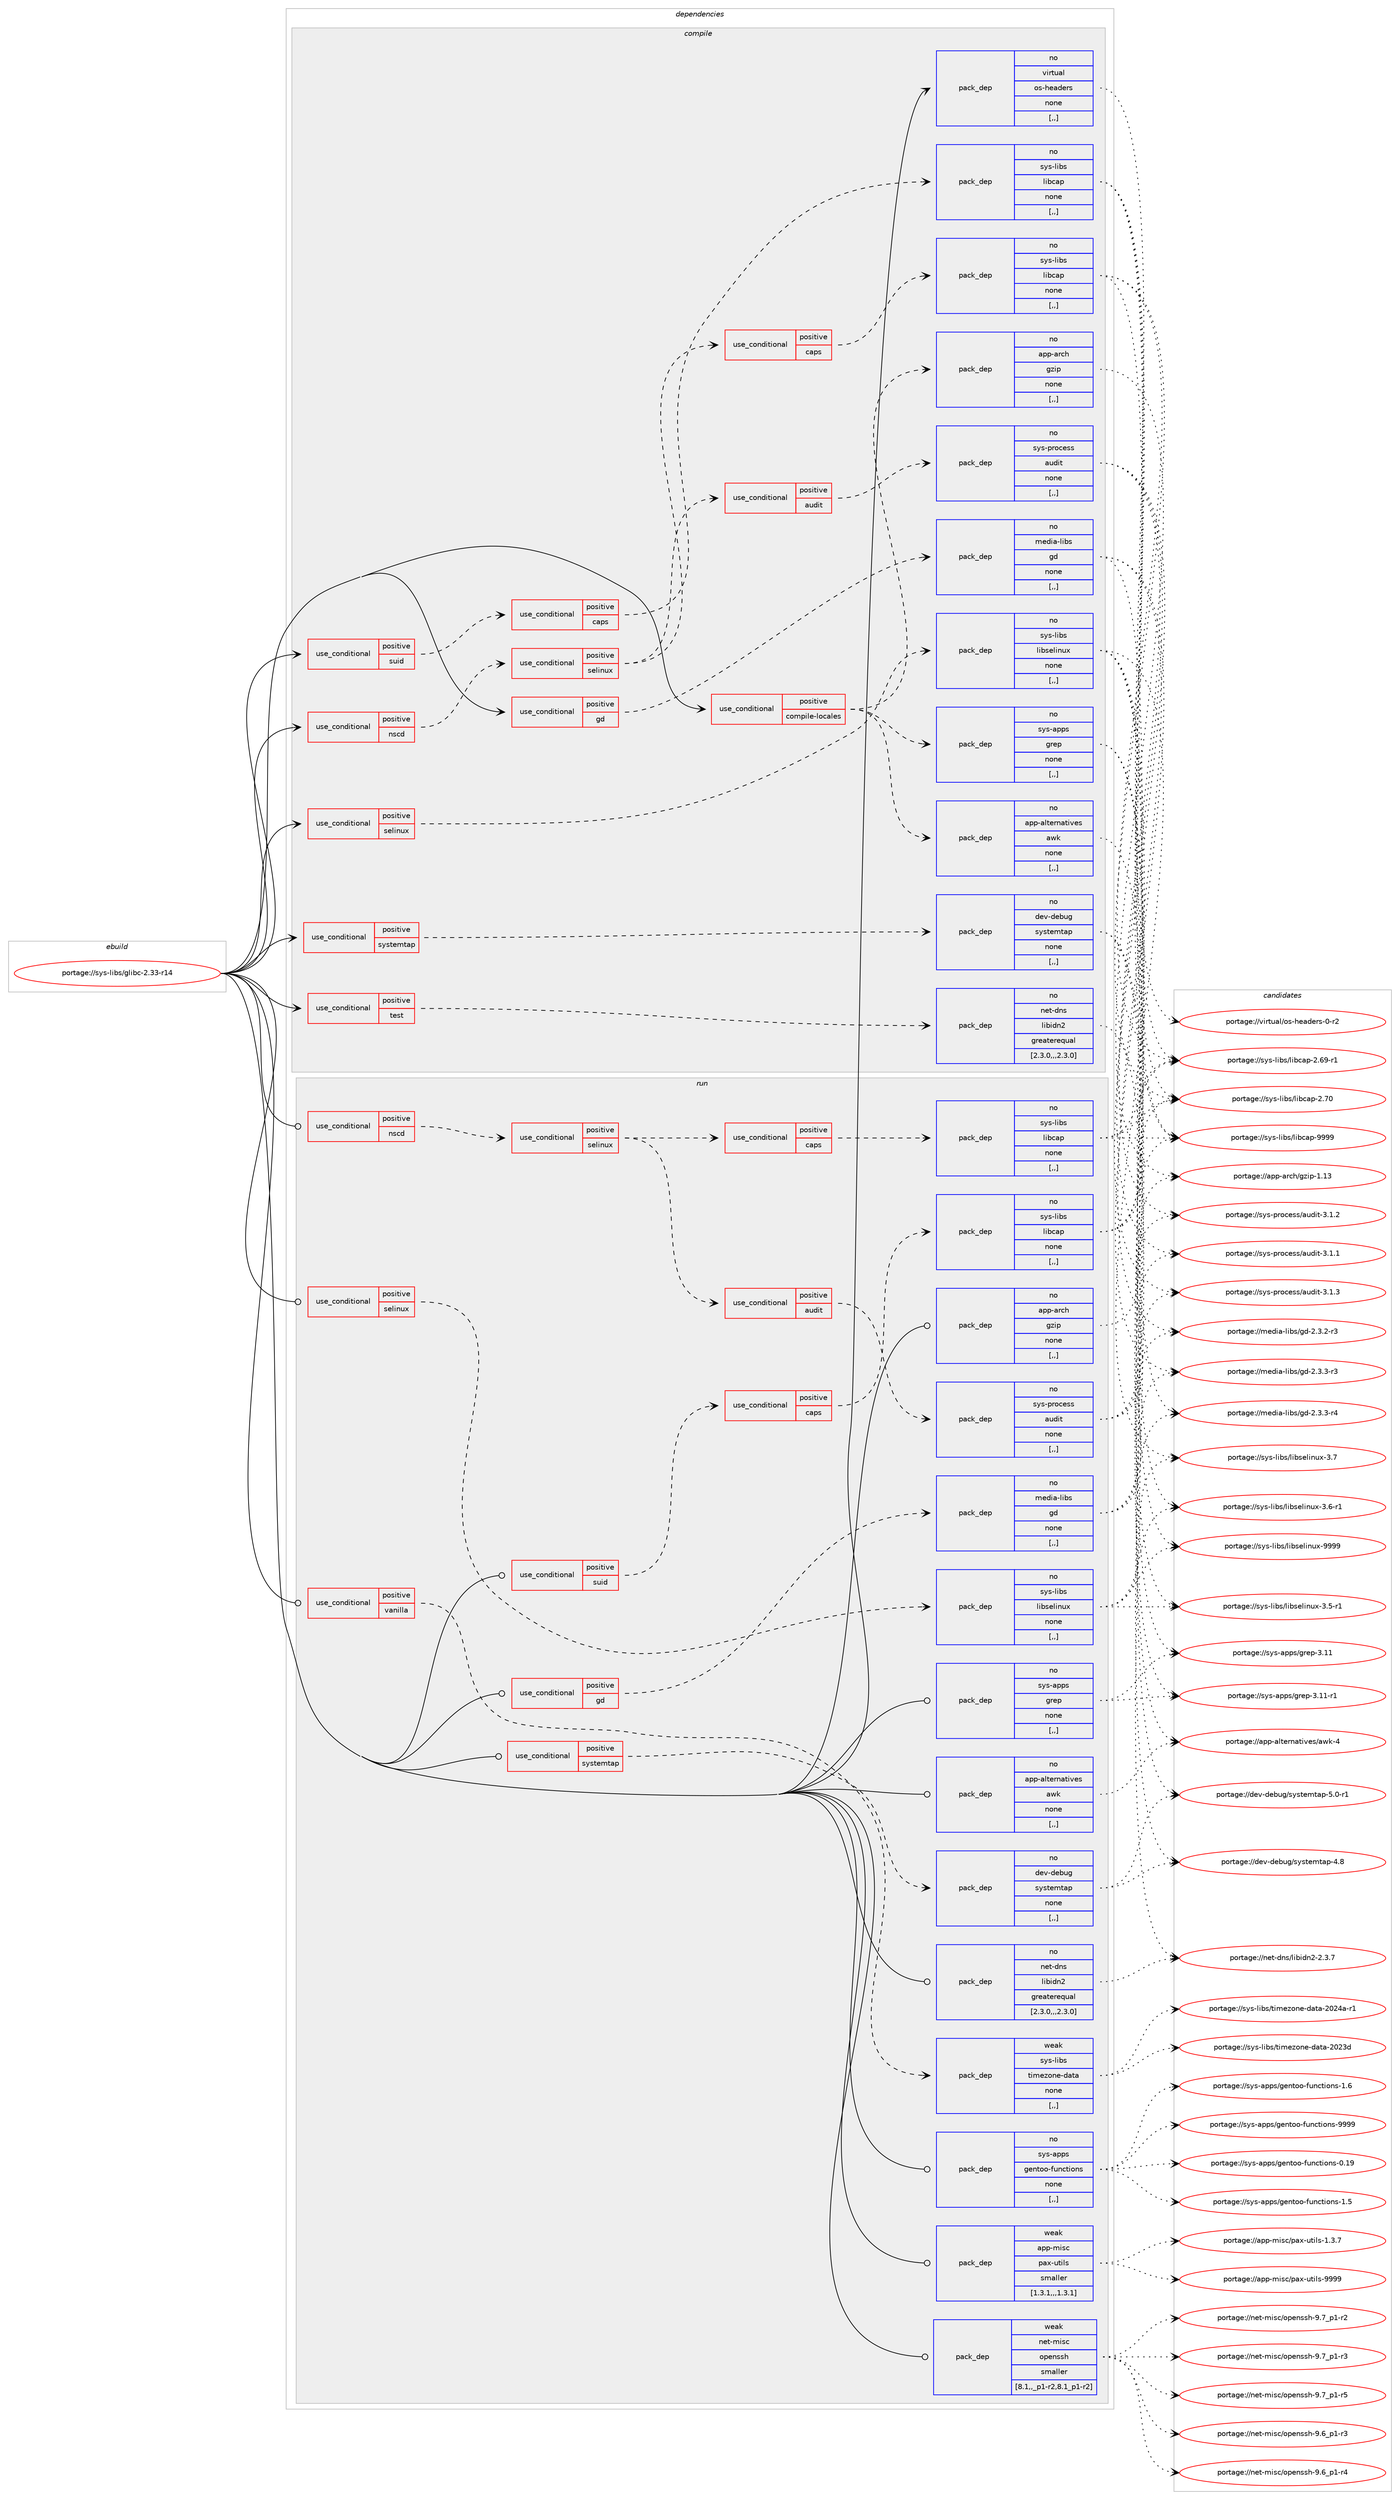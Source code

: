 digraph prolog {

# *************
# Graph options
# *************

newrank=true;
concentrate=true;
compound=true;
graph [rankdir=LR,fontname=Helvetica,fontsize=10,ranksep=1.5];#, ranksep=2.5, nodesep=0.2];
edge  [arrowhead=vee];
node  [fontname=Helvetica,fontsize=10];

# **********
# The ebuild
# **********

subgraph cluster_leftcol {
color=gray;
rank=same;
label=<<i>ebuild</i>>;
id [label="portage://sys-libs/glibc-2.33-r14", color=red, width=4, href="../sys-libs/glibc-2.33-r14.svg"];
}

# ****************
# The dependencies
# ****************

subgraph cluster_midcol {
color=gray;
label=<<i>dependencies</i>>;
subgraph cluster_compile {
fillcolor="#eeeeee";
style=filled;
label=<<i>compile</i>>;
subgraph cond114219 {
dependency429564 [label=<<TABLE BORDER="0" CELLBORDER="1" CELLSPACING="0" CELLPADDING="4"><TR><TD ROWSPAN="3" CELLPADDING="10">use_conditional</TD></TR><TR><TD>positive</TD></TR><TR><TD>compile-locales</TD></TR></TABLE>>, shape=none, color=red];
subgraph pack312420 {
dependency429565 [label=<<TABLE BORDER="0" CELLBORDER="1" CELLSPACING="0" CELLPADDING="4" WIDTH="220"><TR><TD ROWSPAN="6" CELLPADDING="30">pack_dep</TD></TR><TR><TD WIDTH="110">no</TD></TR><TR><TD>app-arch</TD></TR><TR><TD>gzip</TD></TR><TR><TD>none</TD></TR><TR><TD>[,,]</TD></TR></TABLE>>, shape=none, color=blue];
}
dependency429564:e -> dependency429565:w [weight=20,style="dashed",arrowhead="vee"];
subgraph pack312421 {
dependency429566 [label=<<TABLE BORDER="0" CELLBORDER="1" CELLSPACING="0" CELLPADDING="4" WIDTH="220"><TR><TD ROWSPAN="6" CELLPADDING="30">pack_dep</TD></TR><TR><TD WIDTH="110">no</TD></TR><TR><TD>sys-apps</TD></TR><TR><TD>grep</TD></TR><TR><TD>none</TD></TR><TR><TD>[,,]</TD></TR></TABLE>>, shape=none, color=blue];
}
dependency429564:e -> dependency429566:w [weight=20,style="dashed",arrowhead="vee"];
subgraph pack312422 {
dependency429567 [label=<<TABLE BORDER="0" CELLBORDER="1" CELLSPACING="0" CELLPADDING="4" WIDTH="220"><TR><TD ROWSPAN="6" CELLPADDING="30">pack_dep</TD></TR><TR><TD WIDTH="110">no</TD></TR><TR><TD>app-alternatives</TD></TR><TR><TD>awk</TD></TR><TR><TD>none</TD></TR><TR><TD>[,,]</TD></TR></TABLE>>, shape=none, color=blue];
}
dependency429564:e -> dependency429567:w [weight=20,style="dashed",arrowhead="vee"];
}
id:e -> dependency429564:w [weight=20,style="solid",arrowhead="vee"];
subgraph cond114220 {
dependency429568 [label=<<TABLE BORDER="0" CELLBORDER="1" CELLSPACING="0" CELLPADDING="4"><TR><TD ROWSPAN="3" CELLPADDING="10">use_conditional</TD></TR><TR><TD>positive</TD></TR><TR><TD>gd</TD></TR></TABLE>>, shape=none, color=red];
subgraph pack312423 {
dependency429569 [label=<<TABLE BORDER="0" CELLBORDER="1" CELLSPACING="0" CELLPADDING="4" WIDTH="220"><TR><TD ROWSPAN="6" CELLPADDING="30">pack_dep</TD></TR><TR><TD WIDTH="110">no</TD></TR><TR><TD>media-libs</TD></TR><TR><TD>gd</TD></TR><TR><TD>none</TD></TR><TR><TD>[,,]</TD></TR></TABLE>>, shape=none, color=blue];
}
dependency429568:e -> dependency429569:w [weight=20,style="dashed",arrowhead="vee"];
}
id:e -> dependency429568:w [weight=20,style="solid",arrowhead="vee"];
subgraph cond114221 {
dependency429570 [label=<<TABLE BORDER="0" CELLBORDER="1" CELLSPACING="0" CELLPADDING="4"><TR><TD ROWSPAN="3" CELLPADDING="10">use_conditional</TD></TR><TR><TD>positive</TD></TR><TR><TD>nscd</TD></TR></TABLE>>, shape=none, color=red];
subgraph cond114222 {
dependency429571 [label=<<TABLE BORDER="0" CELLBORDER="1" CELLSPACING="0" CELLPADDING="4"><TR><TD ROWSPAN="3" CELLPADDING="10">use_conditional</TD></TR><TR><TD>positive</TD></TR><TR><TD>selinux</TD></TR></TABLE>>, shape=none, color=red];
subgraph cond114223 {
dependency429572 [label=<<TABLE BORDER="0" CELLBORDER="1" CELLSPACING="0" CELLPADDING="4"><TR><TD ROWSPAN="3" CELLPADDING="10">use_conditional</TD></TR><TR><TD>positive</TD></TR><TR><TD>audit</TD></TR></TABLE>>, shape=none, color=red];
subgraph pack312424 {
dependency429573 [label=<<TABLE BORDER="0" CELLBORDER="1" CELLSPACING="0" CELLPADDING="4" WIDTH="220"><TR><TD ROWSPAN="6" CELLPADDING="30">pack_dep</TD></TR><TR><TD WIDTH="110">no</TD></TR><TR><TD>sys-process</TD></TR><TR><TD>audit</TD></TR><TR><TD>none</TD></TR><TR><TD>[,,]</TD></TR></TABLE>>, shape=none, color=blue];
}
dependency429572:e -> dependency429573:w [weight=20,style="dashed",arrowhead="vee"];
}
dependency429571:e -> dependency429572:w [weight=20,style="dashed",arrowhead="vee"];
subgraph cond114224 {
dependency429574 [label=<<TABLE BORDER="0" CELLBORDER="1" CELLSPACING="0" CELLPADDING="4"><TR><TD ROWSPAN="3" CELLPADDING="10">use_conditional</TD></TR><TR><TD>positive</TD></TR><TR><TD>caps</TD></TR></TABLE>>, shape=none, color=red];
subgraph pack312425 {
dependency429575 [label=<<TABLE BORDER="0" CELLBORDER="1" CELLSPACING="0" CELLPADDING="4" WIDTH="220"><TR><TD ROWSPAN="6" CELLPADDING="30">pack_dep</TD></TR><TR><TD WIDTH="110">no</TD></TR><TR><TD>sys-libs</TD></TR><TR><TD>libcap</TD></TR><TR><TD>none</TD></TR><TR><TD>[,,]</TD></TR></TABLE>>, shape=none, color=blue];
}
dependency429574:e -> dependency429575:w [weight=20,style="dashed",arrowhead="vee"];
}
dependency429571:e -> dependency429574:w [weight=20,style="dashed",arrowhead="vee"];
}
dependency429570:e -> dependency429571:w [weight=20,style="dashed",arrowhead="vee"];
}
id:e -> dependency429570:w [weight=20,style="solid",arrowhead="vee"];
subgraph cond114225 {
dependency429576 [label=<<TABLE BORDER="0" CELLBORDER="1" CELLSPACING="0" CELLPADDING="4"><TR><TD ROWSPAN="3" CELLPADDING="10">use_conditional</TD></TR><TR><TD>positive</TD></TR><TR><TD>selinux</TD></TR></TABLE>>, shape=none, color=red];
subgraph pack312426 {
dependency429577 [label=<<TABLE BORDER="0" CELLBORDER="1" CELLSPACING="0" CELLPADDING="4" WIDTH="220"><TR><TD ROWSPAN="6" CELLPADDING="30">pack_dep</TD></TR><TR><TD WIDTH="110">no</TD></TR><TR><TD>sys-libs</TD></TR><TR><TD>libselinux</TD></TR><TR><TD>none</TD></TR><TR><TD>[,,]</TD></TR></TABLE>>, shape=none, color=blue];
}
dependency429576:e -> dependency429577:w [weight=20,style="dashed",arrowhead="vee"];
}
id:e -> dependency429576:w [weight=20,style="solid",arrowhead="vee"];
subgraph cond114226 {
dependency429578 [label=<<TABLE BORDER="0" CELLBORDER="1" CELLSPACING="0" CELLPADDING="4"><TR><TD ROWSPAN="3" CELLPADDING="10">use_conditional</TD></TR><TR><TD>positive</TD></TR><TR><TD>suid</TD></TR></TABLE>>, shape=none, color=red];
subgraph cond114227 {
dependency429579 [label=<<TABLE BORDER="0" CELLBORDER="1" CELLSPACING="0" CELLPADDING="4"><TR><TD ROWSPAN="3" CELLPADDING="10">use_conditional</TD></TR><TR><TD>positive</TD></TR><TR><TD>caps</TD></TR></TABLE>>, shape=none, color=red];
subgraph pack312427 {
dependency429580 [label=<<TABLE BORDER="0" CELLBORDER="1" CELLSPACING="0" CELLPADDING="4" WIDTH="220"><TR><TD ROWSPAN="6" CELLPADDING="30">pack_dep</TD></TR><TR><TD WIDTH="110">no</TD></TR><TR><TD>sys-libs</TD></TR><TR><TD>libcap</TD></TR><TR><TD>none</TD></TR><TR><TD>[,,]</TD></TR></TABLE>>, shape=none, color=blue];
}
dependency429579:e -> dependency429580:w [weight=20,style="dashed",arrowhead="vee"];
}
dependency429578:e -> dependency429579:w [weight=20,style="dashed",arrowhead="vee"];
}
id:e -> dependency429578:w [weight=20,style="solid",arrowhead="vee"];
subgraph cond114228 {
dependency429581 [label=<<TABLE BORDER="0" CELLBORDER="1" CELLSPACING="0" CELLPADDING="4"><TR><TD ROWSPAN="3" CELLPADDING="10">use_conditional</TD></TR><TR><TD>positive</TD></TR><TR><TD>systemtap</TD></TR></TABLE>>, shape=none, color=red];
subgraph pack312428 {
dependency429582 [label=<<TABLE BORDER="0" CELLBORDER="1" CELLSPACING="0" CELLPADDING="4" WIDTH="220"><TR><TD ROWSPAN="6" CELLPADDING="30">pack_dep</TD></TR><TR><TD WIDTH="110">no</TD></TR><TR><TD>dev-debug</TD></TR><TR><TD>systemtap</TD></TR><TR><TD>none</TD></TR><TR><TD>[,,]</TD></TR></TABLE>>, shape=none, color=blue];
}
dependency429581:e -> dependency429582:w [weight=20,style="dashed",arrowhead="vee"];
}
id:e -> dependency429581:w [weight=20,style="solid",arrowhead="vee"];
subgraph cond114229 {
dependency429583 [label=<<TABLE BORDER="0" CELLBORDER="1" CELLSPACING="0" CELLPADDING="4"><TR><TD ROWSPAN="3" CELLPADDING="10">use_conditional</TD></TR><TR><TD>positive</TD></TR><TR><TD>test</TD></TR></TABLE>>, shape=none, color=red];
subgraph pack312429 {
dependency429584 [label=<<TABLE BORDER="0" CELLBORDER="1" CELLSPACING="0" CELLPADDING="4" WIDTH="220"><TR><TD ROWSPAN="6" CELLPADDING="30">pack_dep</TD></TR><TR><TD WIDTH="110">no</TD></TR><TR><TD>net-dns</TD></TR><TR><TD>libidn2</TD></TR><TR><TD>greaterequal</TD></TR><TR><TD>[2.3.0,,,2.3.0]</TD></TR></TABLE>>, shape=none, color=blue];
}
dependency429583:e -> dependency429584:w [weight=20,style="dashed",arrowhead="vee"];
}
id:e -> dependency429583:w [weight=20,style="solid",arrowhead="vee"];
subgraph pack312430 {
dependency429585 [label=<<TABLE BORDER="0" CELLBORDER="1" CELLSPACING="0" CELLPADDING="4" WIDTH="220"><TR><TD ROWSPAN="6" CELLPADDING="30">pack_dep</TD></TR><TR><TD WIDTH="110">no</TD></TR><TR><TD>virtual</TD></TR><TR><TD>os-headers</TD></TR><TR><TD>none</TD></TR><TR><TD>[,,]</TD></TR></TABLE>>, shape=none, color=blue];
}
id:e -> dependency429585:w [weight=20,style="solid",arrowhead="vee"];
}
subgraph cluster_compileandrun {
fillcolor="#eeeeee";
style=filled;
label=<<i>compile and run</i>>;
}
subgraph cluster_run {
fillcolor="#eeeeee";
style=filled;
label=<<i>run</i>>;
subgraph cond114230 {
dependency429586 [label=<<TABLE BORDER="0" CELLBORDER="1" CELLSPACING="0" CELLPADDING="4"><TR><TD ROWSPAN="3" CELLPADDING="10">use_conditional</TD></TR><TR><TD>positive</TD></TR><TR><TD>gd</TD></TR></TABLE>>, shape=none, color=red];
subgraph pack312431 {
dependency429587 [label=<<TABLE BORDER="0" CELLBORDER="1" CELLSPACING="0" CELLPADDING="4" WIDTH="220"><TR><TD ROWSPAN="6" CELLPADDING="30">pack_dep</TD></TR><TR><TD WIDTH="110">no</TD></TR><TR><TD>media-libs</TD></TR><TR><TD>gd</TD></TR><TR><TD>none</TD></TR><TR><TD>[,,]</TD></TR></TABLE>>, shape=none, color=blue];
}
dependency429586:e -> dependency429587:w [weight=20,style="dashed",arrowhead="vee"];
}
id:e -> dependency429586:w [weight=20,style="solid",arrowhead="odot"];
subgraph cond114231 {
dependency429588 [label=<<TABLE BORDER="0" CELLBORDER="1" CELLSPACING="0" CELLPADDING="4"><TR><TD ROWSPAN="3" CELLPADDING="10">use_conditional</TD></TR><TR><TD>positive</TD></TR><TR><TD>nscd</TD></TR></TABLE>>, shape=none, color=red];
subgraph cond114232 {
dependency429589 [label=<<TABLE BORDER="0" CELLBORDER="1" CELLSPACING="0" CELLPADDING="4"><TR><TD ROWSPAN="3" CELLPADDING="10">use_conditional</TD></TR><TR><TD>positive</TD></TR><TR><TD>selinux</TD></TR></TABLE>>, shape=none, color=red];
subgraph cond114233 {
dependency429590 [label=<<TABLE BORDER="0" CELLBORDER="1" CELLSPACING="0" CELLPADDING="4"><TR><TD ROWSPAN="3" CELLPADDING="10">use_conditional</TD></TR><TR><TD>positive</TD></TR><TR><TD>audit</TD></TR></TABLE>>, shape=none, color=red];
subgraph pack312432 {
dependency429591 [label=<<TABLE BORDER="0" CELLBORDER="1" CELLSPACING="0" CELLPADDING="4" WIDTH="220"><TR><TD ROWSPAN="6" CELLPADDING="30">pack_dep</TD></TR><TR><TD WIDTH="110">no</TD></TR><TR><TD>sys-process</TD></TR><TR><TD>audit</TD></TR><TR><TD>none</TD></TR><TR><TD>[,,]</TD></TR></TABLE>>, shape=none, color=blue];
}
dependency429590:e -> dependency429591:w [weight=20,style="dashed",arrowhead="vee"];
}
dependency429589:e -> dependency429590:w [weight=20,style="dashed",arrowhead="vee"];
subgraph cond114234 {
dependency429592 [label=<<TABLE BORDER="0" CELLBORDER="1" CELLSPACING="0" CELLPADDING="4"><TR><TD ROWSPAN="3" CELLPADDING="10">use_conditional</TD></TR><TR><TD>positive</TD></TR><TR><TD>caps</TD></TR></TABLE>>, shape=none, color=red];
subgraph pack312433 {
dependency429593 [label=<<TABLE BORDER="0" CELLBORDER="1" CELLSPACING="0" CELLPADDING="4" WIDTH="220"><TR><TD ROWSPAN="6" CELLPADDING="30">pack_dep</TD></TR><TR><TD WIDTH="110">no</TD></TR><TR><TD>sys-libs</TD></TR><TR><TD>libcap</TD></TR><TR><TD>none</TD></TR><TR><TD>[,,]</TD></TR></TABLE>>, shape=none, color=blue];
}
dependency429592:e -> dependency429593:w [weight=20,style="dashed",arrowhead="vee"];
}
dependency429589:e -> dependency429592:w [weight=20,style="dashed",arrowhead="vee"];
}
dependency429588:e -> dependency429589:w [weight=20,style="dashed",arrowhead="vee"];
}
id:e -> dependency429588:w [weight=20,style="solid",arrowhead="odot"];
subgraph cond114235 {
dependency429594 [label=<<TABLE BORDER="0" CELLBORDER="1" CELLSPACING="0" CELLPADDING="4"><TR><TD ROWSPAN="3" CELLPADDING="10">use_conditional</TD></TR><TR><TD>positive</TD></TR><TR><TD>selinux</TD></TR></TABLE>>, shape=none, color=red];
subgraph pack312434 {
dependency429595 [label=<<TABLE BORDER="0" CELLBORDER="1" CELLSPACING="0" CELLPADDING="4" WIDTH="220"><TR><TD ROWSPAN="6" CELLPADDING="30">pack_dep</TD></TR><TR><TD WIDTH="110">no</TD></TR><TR><TD>sys-libs</TD></TR><TR><TD>libselinux</TD></TR><TR><TD>none</TD></TR><TR><TD>[,,]</TD></TR></TABLE>>, shape=none, color=blue];
}
dependency429594:e -> dependency429595:w [weight=20,style="dashed",arrowhead="vee"];
}
id:e -> dependency429594:w [weight=20,style="solid",arrowhead="odot"];
subgraph cond114236 {
dependency429596 [label=<<TABLE BORDER="0" CELLBORDER="1" CELLSPACING="0" CELLPADDING="4"><TR><TD ROWSPAN="3" CELLPADDING="10">use_conditional</TD></TR><TR><TD>positive</TD></TR><TR><TD>suid</TD></TR></TABLE>>, shape=none, color=red];
subgraph cond114237 {
dependency429597 [label=<<TABLE BORDER="0" CELLBORDER="1" CELLSPACING="0" CELLPADDING="4"><TR><TD ROWSPAN="3" CELLPADDING="10">use_conditional</TD></TR><TR><TD>positive</TD></TR><TR><TD>caps</TD></TR></TABLE>>, shape=none, color=red];
subgraph pack312435 {
dependency429598 [label=<<TABLE BORDER="0" CELLBORDER="1" CELLSPACING="0" CELLPADDING="4" WIDTH="220"><TR><TD ROWSPAN="6" CELLPADDING="30">pack_dep</TD></TR><TR><TD WIDTH="110">no</TD></TR><TR><TD>sys-libs</TD></TR><TR><TD>libcap</TD></TR><TR><TD>none</TD></TR><TR><TD>[,,]</TD></TR></TABLE>>, shape=none, color=blue];
}
dependency429597:e -> dependency429598:w [weight=20,style="dashed",arrowhead="vee"];
}
dependency429596:e -> dependency429597:w [weight=20,style="dashed",arrowhead="vee"];
}
id:e -> dependency429596:w [weight=20,style="solid",arrowhead="odot"];
subgraph cond114238 {
dependency429599 [label=<<TABLE BORDER="0" CELLBORDER="1" CELLSPACING="0" CELLPADDING="4"><TR><TD ROWSPAN="3" CELLPADDING="10">use_conditional</TD></TR><TR><TD>positive</TD></TR><TR><TD>systemtap</TD></TR></TABLE>>, shape=none, color=red];
subgraph pack312436 {
dependency429600 [label=<<TABLE BORDER="0" CELLBORDER="1" CELLSPACING="0" CELLPADDING="4" WIDTH="220"><TR><TD ROWSPAN="6" CELLPADDING="30">pack_dep</TD></TR><TR><TD WIDTH="110">no</TD></TR><TR><TD>dev-debug</TD></TR><TR><TD>systemtap</TD></TR><TR><TD>none</TD></TR><TR><TD>[,,]</TD></TR></TABLE>>, shape=none, color=blue];
}
dependency429599:e -> dependency429600:w [weight=20,style="dashed",arrowhead="vee"];
}
id:e -> dependency429599:w [weight=20,style="solid",arrowhead="odot"];
subgraph cond114239 {
dependency429601 [label=<<TABLE BORDER="0" CELLBORDER="1" CELLSPACING="0" CELLPADDING="4"><TR><TD ROWSPAN="3" CELLPADDING="10">use_conditional</TD></TR><TR><TD>positive</TD></TR><TR><TD>vanilla</TD></TR></TABLE>>, shape=none, color=red];
subgraph pack312437 {
dependency429602 [label=<<TABLE BORDER="0" CELLBORDER="1" CELLSPACING="0" CELLPADDING="4" WIDTH="220"><TR><TD ROWSPAN="6" CELLPADDING="30">pack_dep</TD></TR><TR><TD WIDTH="110">weak</TD></TR><TR><TD>sys-libs</TD></TR><TR><TD>timezone-data</TD></TR><TR><TD>none</TD></TR><TR><TD>[,,]</TD></TR></TABLE>>, shape=none, color=blue];
}
dependency429601:e -> dependency429602:w [weight=20,style="dashed",arrowhead="vee"];
}
id:e -> dependency429601:w [weight=20,style="solid",arrowhead="odot"];
subgraph pack312438 {
dependency429603 [label=<<TABLE BORDER="0" CELLBORDER="1" CELLSPACING="0" CELLPADDING="4" WIDTH="220"><TR><TD ROWSPAN="6" CELLPADDING="30">pack_dep</TD></TR><TR><TD WIDTH="110">no</TD></TR><TR><TD>app-alternatives</TD></TR><TR><TD>awk</TD></TR><TR><TD>none</TD></TR><TR><TD>[,,]</TD></TR></TABLE>>, shape=none, color=blue];
}
id:e -> dependency429603:w [weight=20,style="solid",arrowhead="odot"];
subgraph pack312439 {
dependency429604 [label=<<TABLE BORDER="0" CELLBORDER="1" CELLSPACING="0" CELLPADDING="4" WIDTH="220"><TR><TD ROWSPAN="6" CELLPADDING="30">pack_dep</TD></TR><TR><TD WIDTH="110">no</TD></TR><TR><TD>app-arch</TD></TR><TR><TD>gzip</TD></TR><TR><TD>none</TD></TR><TR><TD>[,,]</TD></TR></TABLE>>, shape=none, color=blue];
}
id:e -> dependency429604:w [weight=20,style="solid",arrowhead="odot"];
subgraph pack312440 {
dependency429605 [label=<<TABLE BORDER="0" CELLBORDER="1" CELLSPACING="0" CELLPADDING="4" WIDTH="220"><TR><TD ROWSPAN="6" CELLPADDING="30">pack_dep</TD></TR><TR><TD WIDTH="110">no</TD></TR><TR><TD>net-dns</TD></TR><TR><TD>libidn2</TD></TR><TR><TD>greaterequal</TD></TR><TR><TD>[2.3.0,,,2.3.0]</TD></TR></TABLE>>, shape=none, color=blue];
}
id:e -> dependency429605:w [weight=20,style="solid",arrowhead="odot"];
subgraph pack312441 {
dependency429606 [label=<<TABLE BORDER="0" CELLBORDER="1" CELLSPACING="0" CELLPADDING="4" WIDTH="220"><TR><TD ROWSPAN="6" CELLPADDING="30">pack_dep</TD></TR><TR><TD WIDTH="110">no</TD></TR><TR><TD>sys-apps</TD></TR><TR><TD>gentoo-functions</TD></TR><TR><TD>none</TD></TR><TR><TD>[,,]</TD></TR></TABLE>>, shape=none, color=blue];
}
id:e -> dependency429606:w [weight=20,style="solid",arrowhead="odot"];
subgraph pack312442 {
dependency429607 [label=<<TABLE BORDER="0" CELLBORDER="1" CELLSPACING="0" CELLPADDING="4" WIDTH="220"><TR><TD ROWSPAN="6" CELLPADDING="30">pack_dep</TD></TR><TR><TD WIDTH="110">no</TD></TR><TR><TD>sys-apps</TD></TR><TR><TD>grep</TD></TR><TR><TD>none</TD></TR><TR><TD>[,,]</TD></TR></TABLE>>, shape=none, color=blue];
}
id:e -> dependency429607:w [weight=20,style="solid",arrowhead="odot"];
subgraph pack312443 {
dependency429608 [label=<<TABLE BORDER="0" CELLBORDER="1" CELLSPACING="0" CELLPADDING="4" WIDTH="220"><TR><TD ROWSPAN="6" CELLPADDING="30">pack_dep</TD></TR><TR><TD WIDTH="110">weak</TD></TR><TR><TD>app-misc</TD></TR><TR><TD>pax-utils</TD></TR><TR><TD>smaller</TD></TR><TR><TD>[1.3.1,,,1.3.1]</TD></TR></TABLE>>, shape=none, color=blue];
}
id:e -> dependency429608:w [weight=20,style="solid",arrowhead="odot"];
subgraph pack312444 {
dependency429609 [label=<<TABLE BORDER="0" CELLBORDER="1" CELLSPACING="0" CELLPADDING="4" WIDTH="220"><TR><TD ROWSPAN="6" CELLPADDING="30">pack_dep</TD></TR><TR><TD WIDTH="110">weak</TD></TR><TR><TD>net-misc</TD></TR><TR><TD>openssh</TD></TR><TR><TD>smaller</TD></TR><TR><TD>[8.1,,_p1-r2,8.1_p1-r2]</TD></TR></TABLE>>, shape=none, color=blue];
}
id:e -> dependency429609:w [weight=20,style="solid",arrowhead="odot"];
}
}

# **************
# The candidates
# **************

subgraph cluster_choices {
rank=same;
color=gray;
label=<<i>candidates</i>>;

subgraph choice312420 {
color=black;
nodesep=1;
choice97112112459711499104471031221051124549464951 [label="portage://app-arch/gzip-1.13", color=red, width=4,href="../app-arch/gzip-1.13.svg"];
dependency429565:e -> choice97112112459711499104471031221051124549464951:w [style=dotted,weight="100"];
}
subgraph choice312421 {
color=black;
nodesep=1;
choice1151211154597112112115471031141011124551464949 [label="portage://sys-apps/grep-3.11", color=red, width=4,href="../sys-apps/grep-3.11.svg"];
choice11512111545971121121154710311410111245514649494511449 [label="portage://sys-apps/grep-3.11-r1", color=red, width=4,href="../sys-apps/grep-3.11-r1.svg"];
dependency429566:e -> choice1151211154597112112115471031141011124551464949:w [style=dotted,weight="100"];
dependency429566:e -> choice11512111545971121121154710311410111245514649494511449:w [style=dotted,weight="100"];
}
subgraph choice312422 {
color=black;
nodesep=1;
choice9711211245971081161011141109711610511810111547971191074552 [label="portage://app-alternatives/awk-4", color=red, width=4,href="../app-alternatives/awk-4.svg"];
dependency429567:e -> choice9711211245971081161011141109711610511810111547971191074552:w [style=dotted,weight="100"];
}
subgraph choice312423 {
color=black;
nodesep=1;
choice109101100105974510810598115471031004550465146504511451 [label="portage://media-libs/gd-2.3.2-r3", color=red, width=4,href="../media-libs/gd-2.3.2-r3.svg"];
choice109101100105974510810598115471031004550465146514511451 [label="portage://media-libs/gd-2.3.3-r3", color=red, width=4,href="../media-libs/gd-2.3.3-r3.svg"];
choice109101100105974510810598115471031004550465146514511452 [label="portage://media-libs/gd-2.3.3-r4", color=red, width=4,href="../media-libs/gd-2.3.3-r4.svg"];
dependency429569:e -> choice109101100105974510810598115471031004550465146504511451:w [style=dotted,weight="100"];
dependency429569:e -> choice109101100105974510810598115471031004550465146514511451:w [style=dotted,weight="100"];
dependency429569:e -> choice109101100105974510810598115471031004550465146514511452:w [style=dotted,weight="100"];
}
subgraph choice312424 {
color=black;
nodesep=1;
choice11512111545112114111991011151154797117100105116455146494649 [label="portage://sys-process/audit-3.1.1", color=red, width=4,href="../sys-process/audit-3.1.1.svg"];
choice11512111545112114111991011151154797117100105116455146494650 [label="portage://sys-process/audit-3.1.2", color=red, width=4,href="../sys-process/audit-3.1.2.svg"];
choice11512111545112114111991011151154797117100105116455146494651 [label="portage://sys-process/audit-3.1.3", color=red, width=4,href="../sys-process/audit-3.1.3.svg"];
dependency429573:e -> choice11512111545112114111991011151154797117100105116455146494649:w [style=dotted,weight="100"];
dependency429573:e -> choice11512111545112114111991011151154797117100105116455146494650:w [style=dotted,weight="100"];
dependency429573:e -> choice11512111545112114111991011151154797117100105116455146494651:w [style=dotted,weight="100"];
}
subgraph choice312425 {
color=black;
nodesep=1;
choice11512111545108105981154710810598999711245504654574511449 [label="portage://sys-libs/libcap-2.69-r1", color=red, width=4,href="../sys-libs/libcap-2.69-r1.svg"];
choice1151211154510810598115471081059899971124550465548 [label="portage://sys-libs/libcap-2.70", color=red, width=4,href="../sys-libs/libcap-2.70.svg"];
choice1151211154510810598115471081059899971124557575757 [label="portage://sys-libs/libcap-9999", color=red, width=4,href="../sys-libs/libcap-9999.svg"];
dependency429575:e -> choice11512111545108105981154710810598999711245504654574511449:w [style=dotted,weight="100"];
dependency429575:e -> choice1151211154510810598115471081059899971124550465548:w [style=dotted,weight="100"];
dependency429575:e -> choice1151211154510810598115471081059899971124557575757:w [style=dotted,weight="100"];
}
subgraph choice312426 {
color=black;
nodesep=1;
choice11512111545108105981154710810598115101108105110117120455146534511449 [label="portage://sys-libs/libselinux-3.5-r1", color=red, width=4,href="../sys-libs/libselinux-3.5-r1.svg"];
choice11512111545108105981154710810598115101108105110117120455146544511449 [label="portage://sys-libs/libselinux-3.6-r1", color=red, width=4,href="../sys-libs/libselinux-3.6-r1.svg"];
choice1151211154510810598115471081059811510110810511011712045514655 [label="portage://sys-libs/libselinux-3.7", color=red, width=4,href="../sys-libs/libselinux-3.7.svg"];
choice115121115451081059811547108105981151011081051101171204557575757 [label="portage://sys-libs/libselinux-9999", color=red, width=4,href="../sys-libs/libselinux-9999.svg"];
dependency429577:e -> choice11512111545108105981154710810598115101108105110117120455146534511449:w [style=dotted,weight="100"];
dependency429577:e -> choice11512111545108105981154710810598115101108105110117120455146544511449:w [style=dotted,weight="100"];
dependency429577:e -> choice1151211154510810598115471081059811510110810511011712045514655:w [style=dotted,weight="100"];
dependency429577:e -> choice115121115451081059811547108105981151011081051101171204557575757:w [style=dotted,weight="100"];
}
subgraph choice312427 {
color=black;
nodesep=1;
choice11512111545108105981154710810598999711245504654574511449 [label="portage://sys-libs/libcap-2.69-r1", color=red, width=4,href="../sys-libs/libcap-2.69-r1.svg"];
choice1151211154510810598115471081059899971124550465548 [label="portage://sys-libs/libcap-2.70", color=red, width=4,href="../sys-libs/libcap-2.70.svg"];
choice1151211154510810598115471081059899971124557575757 [label="portage://sys-libs/libcap-9999", color=red, width=4,href="../sys-libs/libcap-9999.svg"];
dependency429580:e -> choice11512111545108105981154710810598999711245504654574511449:w [style=dotted,weight="100"];
dependency429580:e -> choice1151211154510810598115471081059899971124550465548:w [style=dotted,weight="100"];
dependency429580:e -> choice1151211154510810598115471081059899971124557575757:w [style=dotted,weight="100"];
}
subgraph choice312428 {
color=black;
nodesep=1;
choice1001011184510010198117103471151211151161011091169711245524656 [label="portage://dev-debug/systemtap-4.8", color=red, width=4,href="../dev-debug/systemtap-4.8.svg"];
choice10010111845100101981171034711512111511610110911697112455346484511449 [label="portage://dev-debug/systemtap-5.0-r1", color=red, width=4,href="../dev-debug/systemtap-5.0-r1.svg"];
dependency429582:e -> choice1001011184510010198117103471151211151161011091169711245524656:w [style=dotted,weight="100"];
dependency429582:e -> choice10010111845100101981171034711512111511610110911697112455346484511449:w [style=dotted,weight="100"];
}
subgraph choice312429 {
color=black;
nodesep=1;
choice11010111645100110115471081059810510011050455046514655 [label="portage://net-dns/libidn2-2.3.7", color=red, width=4,href="../net-dns/libidn2-2.3.7.svg"];
dependency429584:e -> choice11010111645100110115471081059810510011050455046514655:w [style=dotted,weight="100"];
}
subgraph choice312430 {
color=black;
nodesep=1;
choice1181051141161179710847111115451041019710010111411545484511450 [label="portage://virtual/os-headers-0-r2", color=red, width=4,href="../virtual/os-headers-0-r2.svg"];
dependency429585:e -> choice1181051141161179710847111115451041019710010111411545484511450:w [style=dotted,weight="100"];
}
subgraph choice312431 {
color=black;
nodesep=1;
choice109101100105974510810598115471031004550465146504511451 [label="portage://media-libs/gd-2.3.2-r3", color=red, width=4,href="../media-libs/gd-2.3.2-r3.svg"];
choice109101100105974510810598115471031004550465146514511451 [label="portage://media-libs/gd-2.3.3-r3", color=red, width=4,href="../media-libs/gd-2.3.3-r3.svg"];
choice109101100105974510810598115471031004550465146514511452 [label="portage://media-libs/gd-2.3.3-r4", color=red, width=4,href="../media-libs/gd-2.3.3-r4.svg"];
dependency429587:e -> choice109101100105974510810598115471031004550465146504511451:w [style=dotted,weight="100"];
dependency429587:e -> choice109101100105974510810598115471031004550465146514511451:w [style=dotted,weight="100"];
dependency429587:e -> choice109101100105974510810598115471031004550465146514511452:w [style=dotted,weight="100"];
}
subgraph choice312432 {
color=black;
nodesep=1;
choice11512111545112114111991011151154797117100105116455146494649 [label="portage://sys-process/audit-3.1.1", color=red, width=4,href="../sys-process/audit-3.1.1.svg"];
choice11512111545112114111991011151154797117100105116455146494650 [label="portage://sys-process/audit-3.1.2", color=red, width=4,href="../sys-process/audit-3.1.2.svg"];
choice11512111545112114111991011151154797117100105116455146494651 [label="portage://sys-process/audit-3.1.3", color=red, width=4,href="../sys-process/audit-3.1.3.svg"];
dependency429591:e -> choice11512111545112114111991011151154797117100105116455146494649:w [style=dotted,weight="100"];
dependency429591:e -> choice11512111545112114111991011151154797117100105116455146494650:w [style=dotted,weight="100"];
dependency429591:e -> choice11512111545112114111991011151154797117100105116455146494651:w [style=dotted,weight="100"];
}
subgraph choice312433 {
color=black;
nodesep=1;
choice11512111545108105981154710810598999711245504654574511449 [label="portage://sys-libs/libcap-2.69-r1", color=red, width=4,href="../sys-libs/libcap-2.69-r1.svg"];
choice1151211154510810598115471081059899971124550465548 [label="portage://sys-libs/libcap-2.70", color=red, width=4,href="../sys-libs/libcap-2.70.svg"];
choice1151211154510810598115471081059899971124557575757 [label="portage://sys-libs/libcap-9999", color=red, width=4,href="../sys-libs/libcap-9999.svg"];
dependency429593:e -> choice11512111545108105981154710810598999711245504654574511449:w [style=dotted,weight="100"];
dependency429593:e -> choice1151211154510810598115471081059899971124550465548:w [style=dotted,weight="100"];
dependency429593:e -> choice1151211154510810598115471081059899971124557575757:w [style=dotted,weight="100"];
}
subgraph choice312434 {
color=black;
nodesep=1;
choice11512111545108105981154710810598115101108105110117120455146534511449 [label="portage://sys-libs/libselinux-3.5-r1", color=red, width=4,href="../sys-libs/libselinux-3.5-r1.svg"];
choice11512111545108105981154710810598115101108105110117120455146544511449 [label="portage://sys-libs/libselinux-3.6-r1", color=red, width=4,href="../sys-libs/libselinux-3.6-r1.svg"];
choice1151211154510810598115471081059811510110810511011712045514655 [label="portage://sys-libs/libselinux-3.7", color=red, width=4,href="../sys-libs/libselinux-3.7.svg"];
choice115121115451081059811547108105981151011081051101171204557575757 [label="portage://sys-libs/libselinux-9999", color=red, width=4,href="../sys-libs/libselinux-9999.svg"];
dependency429595:e -> choice11512111545108105981154710810598115101108105110117120455146534511449:w [style=dotted,weight="100"];
dependency429595:e -> choice11512111545108105981154710810598115101108105110117120455146544511449:w [style=dotted,weight="100"];
dependency429595:e -> choice1151211154510810598115471081059811510110810511011712045514655:w [style=dotted,weight="100"];
dependency429595:e -> choice115121115451081059811547108105981151011081051101171204557575757:w [style=dotted,weight="100"];
}
subgraph choice312435 {
color=black;
nodesep=1;
choice11512111545108105981154710810598999711245504654574511449 [label="portage://sys-libs/libcap-2.69-r1", color=red, width=4,href="../sys-libs/libcap-2.69-r1.svg"];
choice1151211154510810598115471081059899971124550465548 [label="portage://sys-libs/libcap-2.70", color=red, width=4,href="../sys-libs/libcap-2.70.svg"];
choice1151211154510810598115471081059899971124557575757 [label="portage://sys-libs/libcap-9999", color=red, width=4,href="../sys-libs/libcap-9999.svg"];
dependency429598:e -> choice11512111545108105981154710810598999711245504654574511449:w [style=dotted,weight="100"];
dependency429598:e -> choice1151211154510810598115471081059899971124550465548:w [style=dotted,weight="100"];
dependency429598:e -> choice1151211154510810598115471081059899971124557575757:w [style=dotted,weight="100"];
}
subgraph choice312436 {
color=black;
nodesep=1;
choice1001011184510010198117103471151211151161011091169711245524656 [label="portage://dev-debug/systemtap-4.8", color=red, width=4,href="../dev-debug/systemtap-4.8.svg"];
choice10010111845100101981171034711512111511610110911697112455346484511449 [label="portage://dev-debug/systemtap-5.0-r1", color=red, width=4,href="../dev-debug/systemtap-5.0-r1.svg"];
dependency429600:e -> choice1001011184510010198117103471151211151161011091169711245524656:w [style=dotted,weight="100"];
dependency429600:e -> choice10010111845100101981171034711512111511610110911697112455346484511449:w [style=dotted,weight="100"];
}
subgraph choice312437 {
color=black;
nodesep=1;
choice1151211154510810598115471161051091011221111101014510097116974550485051100 [label="portage://sys-libs/timezone-data-2023d", color=red, width=4,href="../sys-libs/timezone-data-2023d.svg"];
choice1151211154510810598115471161051091011221111101014510097116974550485052974511449 [label="portage://sys-libs/timezone-data-2024a-r1", color=red, width=4,href="../sys-libs/timezone-data-2024a-r1.svg"];
dependency429602:e -> choice1151211154510810598115471161051091011221111101014510097116974550485051100:w [style=dotted,weight="100"];
dependency429602:e -> choice1151211154510810598115471161051091011221111101014510097116974550485052974511449:w [style=dotted,weight="100"];
}
subgraph choice312438 {
color=black;
nodesep=1;
choice9711211245971081161011141109711610511810111547971191074552 [label="portage://app-alternatives/awk-4", color=red, width=4,href="../app-alternatives/awk-4.svg"];
dependency429603:e -> choice9711211245971081161011141109711610511810111547971191074552:w [style=dotted,weight="100"];
}
subgraph choice312439 {
color=black;
nodesep=1;
choice97112112459711499104471031221051124549464951 [label="portage://app-arch/gzip-1.13", color=red, width=4,href="../app-arch/gzip-1.13.svg"];
dependency429604:e -> choice97112112459711499104471031221051124549464951:w [style=dotted,weight="100"];
}
subgraph choice312440 {
color=black;
nodesep=1;
choice11010111645100110115471081059810510011050455046514655 [label="portage://net-dns/libidn2-2.3.7", color=red, width=4,href="../net-dns/libidn2-2.3.7.svg"];
dependency429605:e -> choice11010111645100110115471081059810510011050455046514655:w [style=dotted,weight="100"];
}
subgraph choice312441 {
color=black;
nodesep=1;
choice11512111545971121121154710310111011611111145102117110991161051111101154548464957 [label="portage://sys-apps/gentoo-functions-0.19", color=red, width=4,href="../sys-apps/gentoo-functions-0.19.svg"];
choice115121115459711211211547103101110116111111451021171109911610511111011545494653 [label="portage://sys-apps/gentoo-functions-1.5", color=red, width=4,href="../sys-apps/gentoo-functions-1.5.svg"];
choice115121115459711211211547103101110116111111451021171109911610511111011545494654 [label="portage://sys-apps/gentoo-functions-1.6", color=red, width=4,href="../sys-apps/gentoo-functions-1.6.svg"];
choice11512111545971121121154710310111011611111145102117110991161051111101154557575757 [label="portage://sys-apps/gentoo-functions-9999", color=red, width=4,href="../sys-apps/gentoo-functions-9999.svg"];
dependency429606:e -> choice11512111545971121121154710310111011611111145102117110991161051111101154548464957:w [style=dotted,weight="100"];
dependency429606:e -> choice115121115459711211211547103101110116111111451021171109911610511111011545494653:w [style=dotted,weight="100"];
dependency429606:e -> choice115121115459711211211547103101110116111111451021171109911610511111011545494654:w [style=dotted,weight="100"];
dependency429606:e -> choice11512111545971121121154710310111011611111145102117110991161051111101154557575757:w [style=dotted,weight="100"];
}
subgraph choice312442 {
color=black;
nodesep=1;
choice1151211154597112112115471031141011124551464949 [label="portage://sys-apps/grep-3.11", color=red, width=4,href="../sys-apps/grep-3.11.svg"];
choice11512111545971121121154710311410111245514649494511449 [label="portage://sys-apps/grep-3.11-r1", color=red, width=4,href="../sys-apps/grep-3.11-r1.svg"];
dependency429607:e -> choice1151211154597112112115471031141011124551464949:w [style=dotted,weight="100"];
dependency429607:e -> choice11512111545971121121154710311410111245514649494511449:w [style=dotted,weight="100"];
}
subgraph choice312443 {
color=black;
nodesep=1;
choice971121124510910511599471129712045117116105108115454946514655 [label="portage://app-misc/pax-utils-1.3.7", color=red, width=4,href="../app-misc/pax-utils-1.3.7.svg"];
choice9711211245109105115994711297120451171161051081154557575757 [label="portage://app-misc/pax-utils-9999", color=red, width=4,href="../app-misc/pax-utils-9999.svg"];
dependency429608:e -> choice971121124510910511599471129712045117116105108115454946514655:w [style=dotted,weight="100"];
dependency429608:e -> choice9711211245109105115994711297120451171161051081154557575757:w [style=dotted,weight="100"];
}
subgraph choice312444 {
color=black;
nodesep=1;
choice1101011164510910511599471111121011101151151044557465495112494511451 [label="portage://net-misc/openssh-9.6_p1-r3", color=red, width=4,href="../net-misc/openssh-9.6_p1-r3.svg"];
choice1101011164510910511599471111121011101151151044557465495112494511452 [label="portage://net-misc/openssh-9.6_p1-r4", color=red, width=4,href="../net-misc/openssh-9.6_p1-r4.svg"];
choice1101011164510910511599471111121011101151151044557465595112494511450 [label="portage://net-misc/openssh-9.7_p1-r2", color=red, width=4,href="../net-misc/openssh-9.7_p1-r2.svg"];
choice1101011164510910511599471111121011101151151044557465595112494511451 [label="portage://net-misc/openssh-9.7_p1-r3", color=red, width=4,href="../net-misc/openssh-9.7_p1-r3.svg"];
choice1101011164510910511599471111121011101151151044557465595112494511453 [label="portage://net-misc/openssh-9.7_p1-r5", color=red, width=4,href="../net-misc/openssh-9.7_p1-r5.svg"];
dependency429609:e -> choice1101011164510910511599471111121011101151151044557465495112494511451:w [style=dotted,weight="100"];
dependency429609:e -> choice1101011164510910511599471111121011101151151044557465495112494511452:w [style=dotted,weight="100"];
dependency429609:e -> choice1101011164510910511599471111121011101151151044557465595112494511450:w [style=dotted,weight="100"];
dependency429609:e -> choice1101011164510910511599471111121011101151151044557465595112494511451:w [style=dotted,weight="100"];
dependency429609:e -> choice1101011164510910511599471111121011101151151044557465595112494511453:w [style=dotted,weight="100"];
}
}

}
